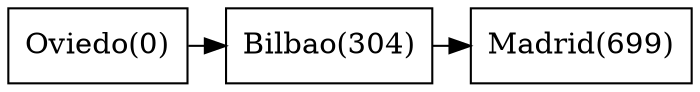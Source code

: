 digraph D {
node[shape=rectangle]

"Oviedo(0)"->"Bilbao(304)";
"Bilbao(304)"->"Madrid(699)";
"Madrid(699)"
{rank=same;"Oviedo(0)""Bilbao(304)""Madrid(699)"}

}